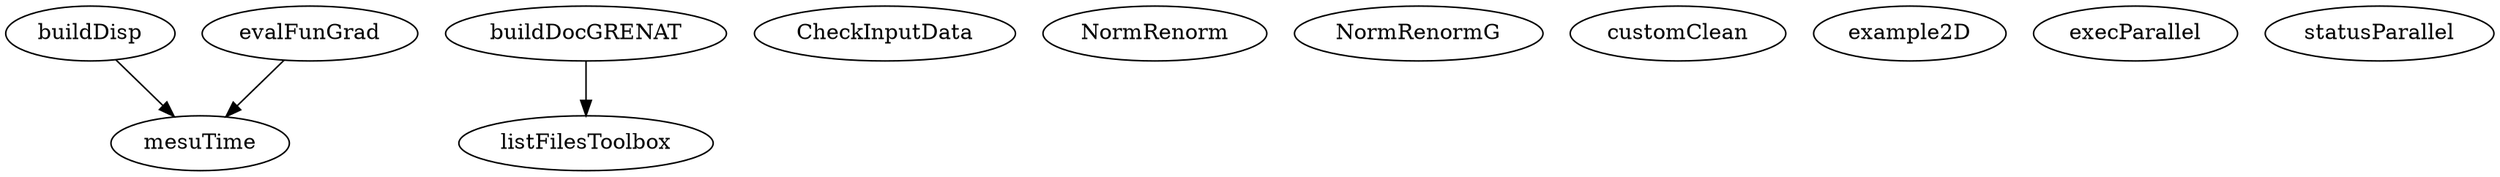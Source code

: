 /* Created by mdot for Matlab */
digraph m2html {
  buildDisp -> mesuTime;
  buildDocGRENAT -> listFilesToolbox;
  evalFunGrad -> mesuTime;

  CheckInputData [URL="CheckInputData.html"];
  NormRenorm [URL="NormRenorm.html"];
  NormRenormG [URL="NormRenormG.html"];
  buildDisp [URL="buildDisp.html"];
  buildDocGRENAT [URL="buildDocGRENAT.html"];
  customClean [URL="customClean.html"];
  evalFunGrad [URL="evalFunGrad.html"];
  example2D [URL="example2D.html"];
  execParallel [URL="execParallel.html"];
  listFilesToolbox [URL="listFilesToolbox.html"];
  mesuTime [URL="mesuTime.html"];
  statusParallel [URL="statusParallel.html"];
}